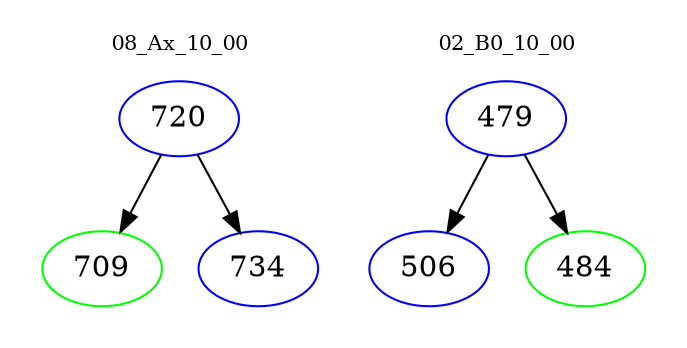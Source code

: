 digraph{
subgraph cluster_0 {
color = white
label = "08_Ax_10_00";
fontsize=10;
T0_720 [label="720", color="blue"]
T0_720 -> T0_709 [color="black"]
T0_709 [label="709", color="green"]
T0_720 -> T0_734 [color="black"]
T0_734 [label="734", color="blue"]
}
subgraph cluster_1 {
color = white
label = "02_B0_10_00";
fontsize=10;
T1_479 [label="479", color="blue"]
T1_479 -> T1_506 [color="black"]
T1_506 [label="506", color="blue"]
T1_479 -> T1_484 [color="black"]
T1_484 [label="484", color="green"]
}
}
